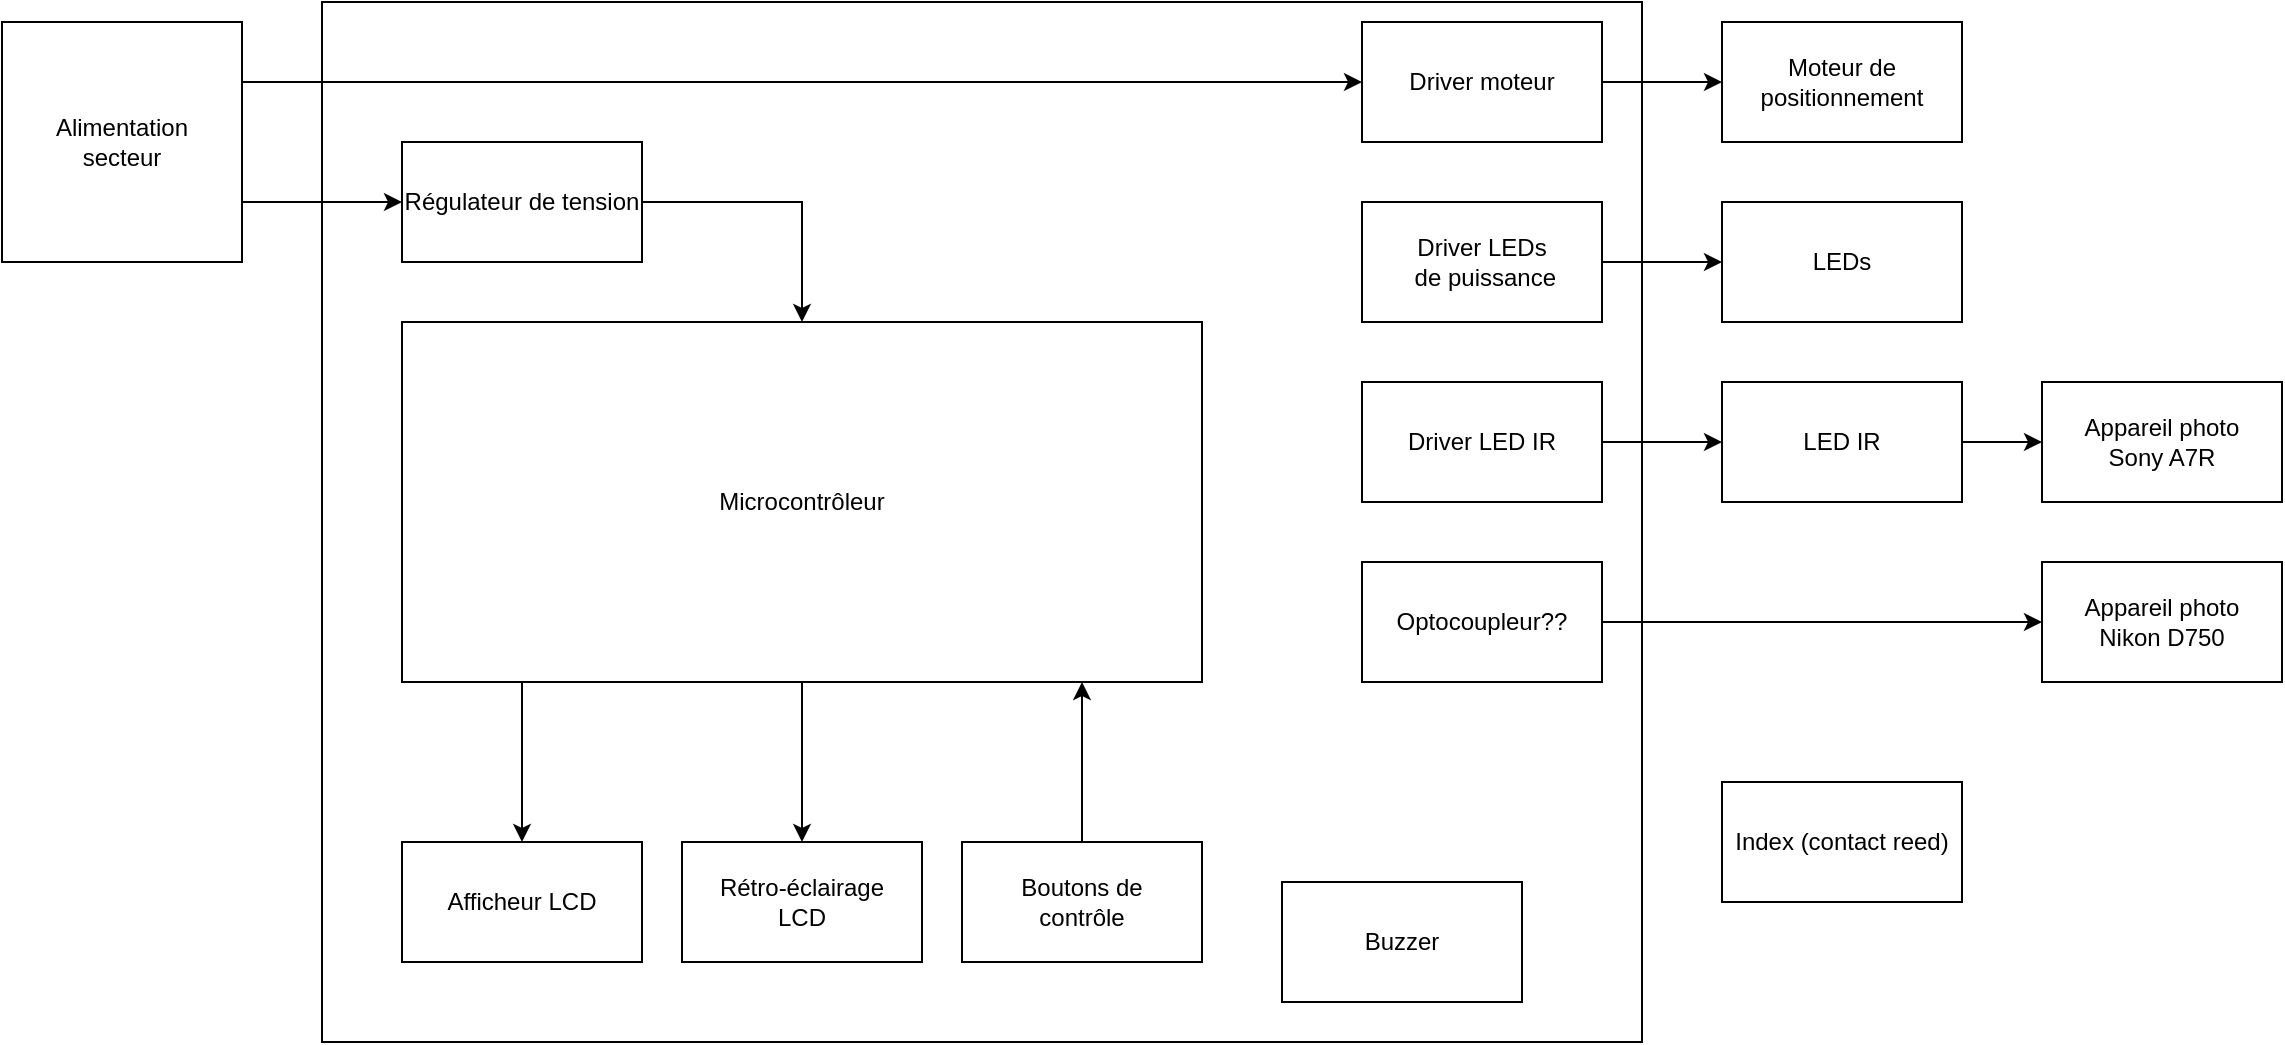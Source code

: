 <mxfile version="21.6.6" type="device">
  <diagram name="Page-1" id="sAueeR_DeyDTOokNU9W1">
    <mxGraphModel dx="2022" dy="652" grid="1" gridSize="10" guides="1" tooltips="1" connect="1" arrows="1" fold="1" page="1" pageScale="1" pageWidth="827" pageHeight="1169" math="0" shadow="0">
      <root>
        <mxCell id="0" />
        <mxCell id="1" parent="0" />
        <mxCell id="fqn3BlmnmB48ulFy7r9I-1" value="" style="rounded=0;whiteSpace=wrap;html=1;" parent="1" vertex="1">
          <mxGeometry x="40" y="40" width="660" height="520" as="geometry" />
        </mxCell>
        <mxCell id="52rDspOR7L93NlqgASMx-22" style="edgeStyle=orthogonalEdgeStyle;rounded=0;orthogonalLoop=1;jettySize=auto;html=1;entryX=0;entryY=0.5;entryDx=0;entryDy=0;" edge="1" parent="1" source="fqn3BlmnmB48ulFy7r9I-2" target="fqn3BlmnmB48ulFy7r9I-3">
          <mxGeometry relative="1" as="geometry" />
        </mxCell>
        <mxCell id="fqn3BlmnmB48ulFy7r9I-2" value="&lt;div&gt;Driver LEDs&lt;/div&gt;&amp;nbsp;de puissance" style="rounded=0;whiteSpace=wrap;html=1;" parent="1" vertex="1">
          <mxGeometry x="560" y="140" width="120" height="60" as="geometry" />
        </mxCell>
        <mxCell id="fqn3BlmnmB48ulFy7r9I-3" value="LEDs" style="rounded=0;whiteSpace=wrap;html=1;" parent="1" vertex="1">
          <mxGeometry x="740" y="140" width="120" height="60" as="geometry" />
        </mxCell>
        <mxCell id="52rDspOR7L93NlqgASMx-18" style="edgeStyle=orthogonalEdgeStyle;rounded=0;orthogonalLoop=1;jettySize=auto;html=1;exitX=1;exitY=0.25;exitDx=0;exitDy=0;entryX=0;entryY=0.5;entryDx=0;entryDy=0;" edge="1" parent="1" source="fqn3BlmnmB48ulFy7r9I-4" target="fqn3BlmnmB48ulFy7r9I-5">
          <mxGeometry relative="1" as="geometry" />
        </mxCell>
        <mxCell id="52rDspOR7L93NlqgASMx-20" style="edgeStyle=orthogonalEdgeStyle;rounded=0;orthogonalLoop=1;jettySize=auto;html=1;exitX=1;exitY=0.75;exitDx=0;exitDy=0;entryX=0;entryY=0.5;entryDx=0;entryDy=0;" edge="1" parent="1" source="fqn3BlmnmB48ulFy7r9I-4" target="52rDspOR7L93NlqgASMx-2">
          <mxGeometry relative="1" as="geometry" />
        </mxCell>
        <mxCell id="fqn3BlmnmB48ulFy7r9I-4" value="&lt;div&gt;Alimentation &lt;br&gt;&lt;/div&gt;&lt;div&gt;secteur&lt;/div&gt;" style="rounded=0;whiteSpace=wrap;html=1;" parent="1" vertex="1">
          <mxGeometry x="-120" y="50" width="120" height="120" as="geometry" />
        </mxCell>
        <mxCell id="52rDspOR7L93NlqgASMx-21" style="edgeStyle=orthogonalEdgeStyle;rounded=0;orthogonalLoop=1;jettySize=auto;html=1;exitX=1;exitY=0.5;exitDx=0;exitDy=0;entryX=0;entryY=0.5;entryDx=0;entryDy=0;" edge="1" parent="1" source="fqn3BlmnmB48ulFy7r9I-5" target="fqn3BlmnmB48ulFy7r9I-6">
          <mxGeometry relative="1" as="geometry" />
        </mxCell>
        <mxCell id="fqn3BlmnmB48ulFy7r9I-5" value="Driver moteur" style="rounded=0;whiteSpace=wrap;html=1;" parent="1" vertex="1">
          <mxGeometry x="560" y="50" width="120" height="60" as="geometry" />
        </mxCell>
        <mxCell id="fqn3BlmnmB48ulFy7r9I-6" value="Moteur de positionnement" style="rounded=0;whiteSpace=wrap;html=1;" parent="1" vertex="1">
          <mxGeometry x="740" y="50" width="120" height="60" as="geometry" />
        </mxCell>
        <mxCell id="fqn3BlmnmB48ulFy7r9I-7" value="Afficheur LCD" style="rounded=0;whiteSpace=wrap;html=1;" parent="1" vertex="1">
          <mxGeometry x="80" y="460" width="120" height="60" as="geometry" />
        </mxCell>
        <mxCell id="52rDspOR7L93NlqgASMx-12" style="edgeStyle=orthogonalEdgeStyle;rounded=0;orthogonalLoop=1;jettySize=auto;html=1;" edge="1" parent="1" source="fqn3BlmnmB48ulFy7r9I-8">
          <mxGeometry relative="1" as="geometry">
            <mxPoint x="420" y="380" as="targetPoint" />
            <Array as="points">
              <mxPoint x="420" y="380" />
            </Array>
          </mxGeometry>
        </mxCell>
        <mxCell id="fqn3BlmnmB48ulFy7r9I-8" value="&lt;div&gt;Boutons de &lt;br&gt;&lt;/div&gt;&lt;div&gt;contrôle&lt;/div&gt;" style="rounded=0;whiteSpace=wrap;html=1;" parent="1" vertex="1">
          <mxGeometry x="360" y="460" width="120" height="60" as="geometry" />
        </mxCell>
        <mxCell id="52rDspOR7L93NlqgASMx-11" style="edgeStyle=orthogonalEdgeStyle;rounded=0;orthogonalLoop=1;jettySize=auto;html=1;exitX=1;exitY=0.5;exitDx=0;exitDy=0;" edge="1" parent="1" source="52rDspOR7L93NlqgASMx-2" target="52rDspOR7L93NlqgASMx-8">
          <mxGeometry relative="1" as="geometry" />
        </mxCell>
        <mxCell id="52rDspOR7L93NlqgASMx-2" value="Régulateur de tension" style="rounded=0;whiteSpace=wrap;html=1;" vertex="1" parent="1">
          <mxGeometry x="80" y="110" width="120" height="60" as="geometry" />
        </mxCell>
        <mxCell id="52rDspOR7L93NlqgASMx-40" style="edgeStyle=orthogonalEdgeStyle;rounded=0;orthogonalLoop=1;jettySize=auto;html=1;entryX=0;entryY=0.5;entryDx=0;entryDy=0;" edge="1" parent="1" source="52rDspOR7L93NlqgASMx-3" target="52rDspOR7L93NlqgASMx-7">
          <mxGeometry relative="1" as="geometry" />
        </mxCell>
        <mxCell id="52rDspOR7L93NlqgASMx-3" value="LED IR" style="rounded=0;whiteSpace=wrap;html=1;" vertex="1" parent="1">
          <mxGeometry x="740" y="230" width="120" height="60" as="geometry" />
        </mxCell>
        <mxCell id="52rDspOR7L93NlqgASMx-23" style="edgeStyle=orthogonalEdgeStyle;rounded=0;orthogonalLoop=1;jettySize=auto;html=1;exitX=1;exitY=0.5;exitDx=0;exitDy=0;entryX=0;entryY=0.5;entryDx=0;entryDy=0;" edge="1" parent="1" source="52rDspOR7L93NlqgASMx-4" target="52rDspOR7L93NlqgASMx-3">
          <mxGeometry relative="1" as="geometry" />
        </mxCell>
        <mxCell id="52rDspOR7L93NlqgASMx-4" value="&lt;div&gt;Driver LED IR&lt;br&gt;&lt;/div&gt;" style="rounded=0;whiteSpace=wrap;html=1;" vertex="1" parent="1">
          <mxGeometry x="560" y="230" width="120" height="60" as="geometry" />
        </mxCell>
        <mxCell id="52rDspOR7L93NlqgASMx-5" value="&lt;div&gt;Rétro-éclairage&lt;br&gt;&lt;/div&gt;&lt;div&gt;LCD&lt;/div&gt;" style="rounded=0;whiteSpace=wrap;html=1;" vertex="1" parent="1">
          <mxGeometry x="220" y="460" width="120" height="60" as="geometry" />
        </mxCell>
        <mxCell id="52rDspOR7L93NlqgASMx-6" value="&lt;div&gt;Appareil photo&lt;br&gt;&lt;/div&gt;&lt;div&gt;Nikon D750&lt;br&gt;&lt;/div&gt;" style="rounded=0;whiteSpace=wrap;html=1;" vertex="1" parent="1">
          <mxGeometry x="900" y="320" width="120" height="60" as="geometry" />
        </mxCell>
        <mxCell id="52rDspOR7L93NlqgASMx-7" value="&lt;div&gt;Appareil photo&lt;br&gt;&lt;/div&gt;&lt;div&gt;Sony A7R&lt;br&gt;&lt;/div&gt;" style="rounded=0;whiteSpace=wrap;html=1;" vertex="1" parent="1">
          <mxGeometry x="900" y="230" width="120" height="60" as="geometry" />
        </mxCell>
        <mxCell id="52rDspOR7L93NlqgASMx-13" style="edgeStyle=orthogonalEdgeStyle;rounded=0;orthogonalLoop=1;jettySize=auto;html=1;entryX=0.5;entryY=0;entryDx=0;entryDy=0;" edge="1" parent="1" source="52rDspOR7L93NlqgASMx-8" target="52rDspOR7L93NlqgASMx-5">
          <mxGeometry relative="1" as="geometry" />
        </mxCell>
        <mxCell id="52rDspOR7L93NlqgASMx-14" style="edgeStyle=orthogonalEdgeStyle;rounded=0;orthogonalLoop=1;jettySize=auto;html=1;exitX=0.25;exitY=1;exitDx=0;exitDy=0;entryX=0.5;entryY=0;entryDx=0;entryDy=0;" edge="1" parent="1" source="52rDspOR7L93NlqgASMx-8" target="fqn3BlmnmB48ulFy7r9I-7">
          <mxGeometry relative="1" as="geometry">
            <Array as="points">
              <mxPoint x="140" y="380" />
            </Array>
          </mxGeometry>
        </mxCell>
        <mxCell id="52rDspOR7L93NlqgASMx-8" value="Microcontrôleur" style="rounded=0;whiteSpace=wrap;html=1;" vertex="1" parent="1">
          <mxGeometry x="80" y="200" width="400" height="180" as="geometry" />
        </mxCell>
        <mxCell id="52rDspOR7L93NlqgASMx-39" style="edgeStyle=orthogonalEdgeStyle;rounded=0;orthogonalLoop=1;jettySize=auto;html=1;entryX=0;entryY=0.5;entryDx=0;entryDy=0;" edge="1" parent="1" source="52rDspOR7L93NlqgASMx-37" target="52rDspOR7L93NlqgASMx-6">
          <mxGeometry relative="1" as="geometry" />
        </mxCell>
        <mxCell id="52rDspOR7L93NlqgASMx-37" value="Optocoupleur??" style="rounded=0;whiteSpace=wrap;html=1;" vertex="1" parent="1">
          <mxGeometry x="560" y="320" width="120" height="60" as="geometry" />
        </mxCell>
        <mxCell id="52rDspOR7L93NlqgASMx-42" value="Index (contact reed)" style="rounded=0;whiteSpace=wrap;html=1;" vertex="1" parent="1">
          <mxGeometry x="740" y="430" width="120" height="60" as="geometry" />
        </mxCell>
        <mxCell id="52rDspOR7L93NlqgASMx-43" value="Buzzer" style="rounded=0;whiteSpace=wrap;html=1;" vertex="1" parent="1">
          <mxGeometry x="520" y="480" width="120" height="60" as="geometry" />
        </mxCell>
      </root>
    </mxGraphModel>
  </diagram>
</mxfile>
